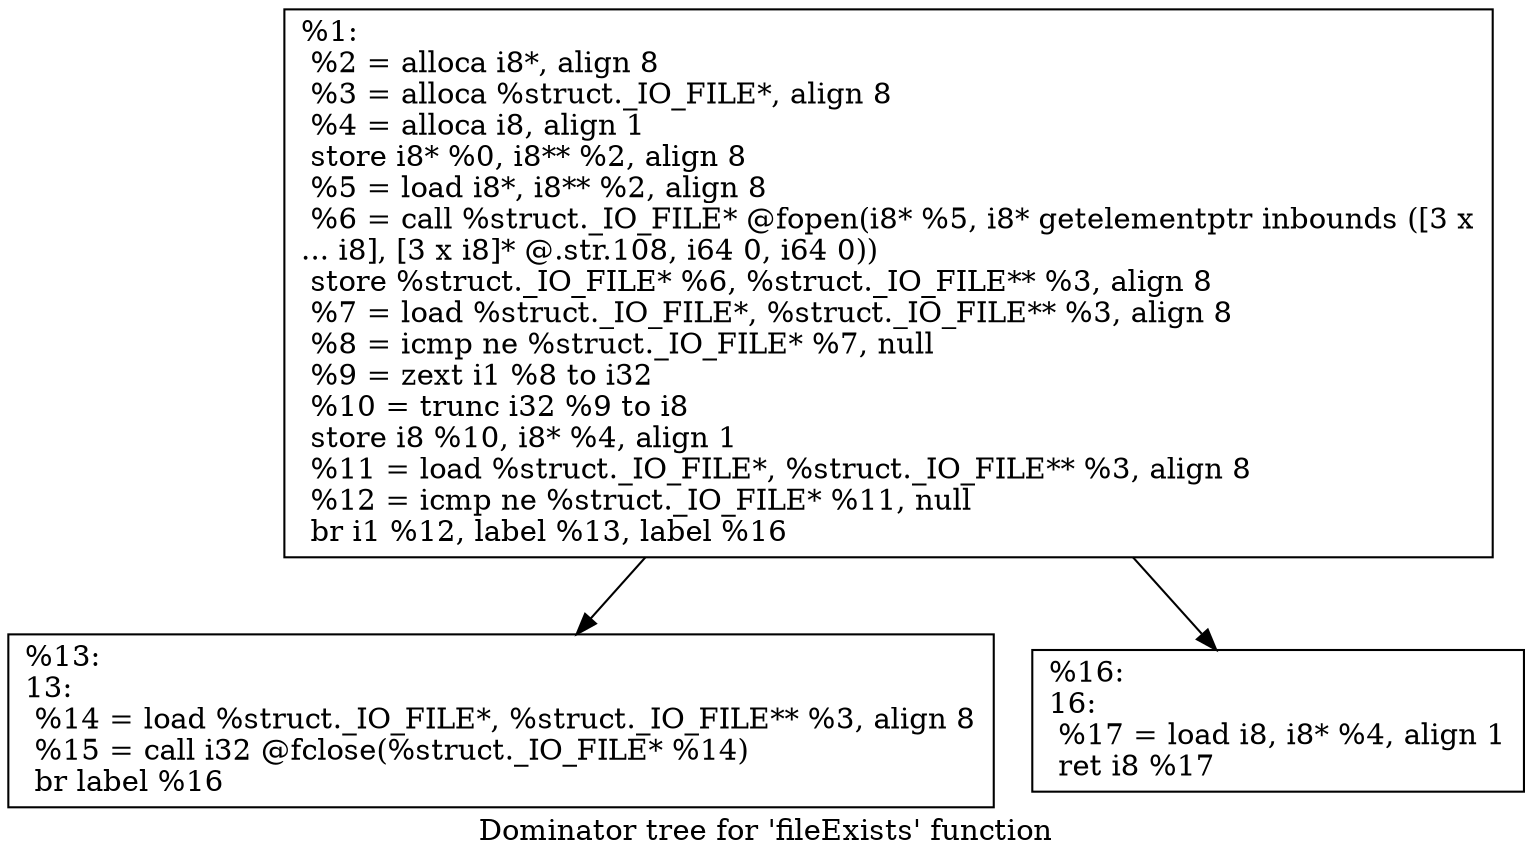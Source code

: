 digraph "Dominator tree for 'fileExists' function" {
	label="Dominator tree for 'fileExists' function";

	Node0xdaf610 [shape=record,label="{%1:\l  %2 = alloca i8*, align 8\l  %3 = alloca %struct._IO_FILE*, align 8\l  %4 = alloca i8, align 1\l  store i8* %0, i8** %2, align 8\l  %5 = load i8*, i8** %2, align 8\l  %6 = call %struct._IO_FILE* @fopen(i8* %5, i8* getelementptr inbounds ([3 x\l... i8], [3 x i8]* @.str.108, i64 0, i64 0))\l  store %struct._IO_FILE* %6, %struct._IO_FILE** %3, align 8\l  %7 = load %struct._IO_FILE*, %struct._IO_FILE** %3, align 8\l  %8 = icmp ne %struct._IO_FILE* %7, null\l  %9 = zext i1 %8 to i32\l  %10 = trunc i32 %9 to i8\l  store i8 %10, i8* %4, align 1\l  %11 = load %struct._IO_FILE*, %struct._IO_FILE** %3, align 8\l  %12 = icmp ne %struct._IO_FILE* %11, null\l  br i1 %12, label %13, label %16\l}"];
	Node0xdaf610 -> Node0xdaf430;
	Node0xdaf610 -> Node0xda47e0;
	Node0xdaf430 [shape=record,label="{%13:\l13:                                               \l  %14 = load %struct._IO_FILE*, %struct._IO_FILE** %3, align 8\l  %15 = call i32 @fclose(%struct._IO_FILE* %14)\l  br label %16\l}"];
	Node0xda47e0 [shape=record,label="{%16:\l16:                                               \l  %17 = load i8, i8* %4, align 1\l  ret i8 %17\l}"];
}
